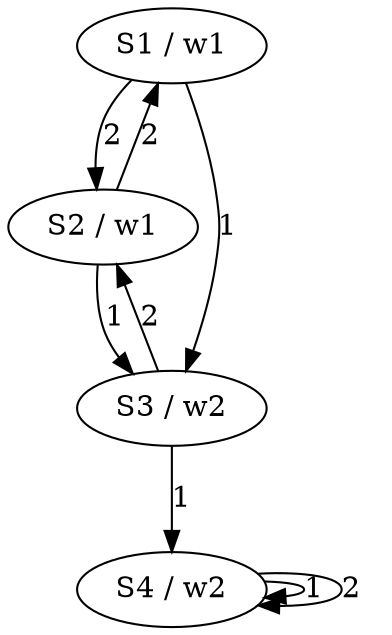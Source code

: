 digraph MooreMachine {
    "S1" [label = "S1 / w1"]
    "S2" [label = "S2 / w1"]
    "S3" [label = "S3 / w2"]
    "S4" [label = "S4 / w2"]

    "S1" -> "S3" [label = "1"]
    "S2" -> "S1" [label = "2"]
    "S1" -> "S2" [label = "2"]
    "S2" -> "S3" [label = "1"]
    "S3" -> "S4" [label = "1"]
    "S3" -> "S2" [label = "2"]
    "S4" -> "S4" [label = "1"]
    "S4" -> "S4" [label = "2"]
}